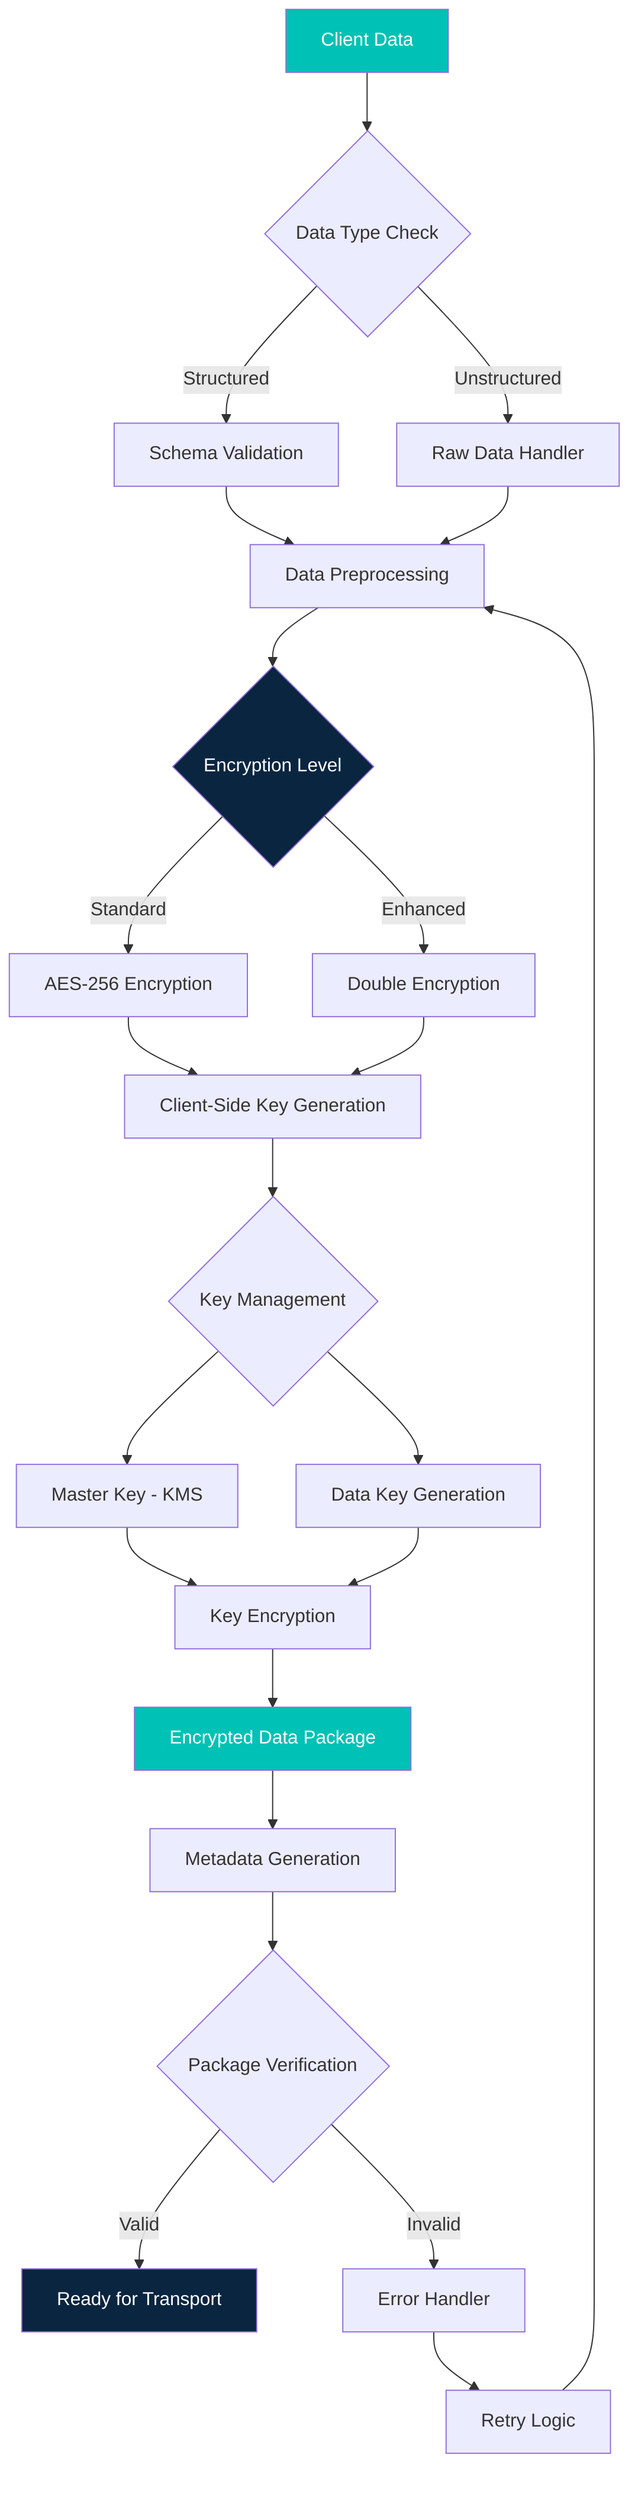 flowchart TD
    A[Client Data] --> B{Data Type Check}
    B -->|Structured| C[Schema Validation]
    B -->|Unstructured| D[Raw Data Handler]
    
    C --> E[Data Preprocessing]
    D --> E
    
    E --> F{Encryption Level}
    F -->|Standard| G[AES-256 Encryption]
    F -->|Enhanced| H[Double Encryption]
    
    G --> I[Client-Side Key Generation]
    H --> I
    
    I --> J{Key Management}
    J --> K[Master Key - KMS]
    J --> L[Data Key Generation]
    
    K --> M[Key Encryption]
    L --> M
    
    M --> N[Encrypted Data Package]
    N --> O[Metadata Generation]
    
    O --> P{Package Verification}
    P -->|Valid| Q[Ready for Transport]
    P -->|Invalid| R[Error Handler]
    
    R --> S[Retry Logic]
    S --> E
    
    style A fill:#00C1B5,color:white
    style F fill:#0A2540,color:white
    style N fill:#00C1B5,color:white
    style Q fill:#0A2540,color:white